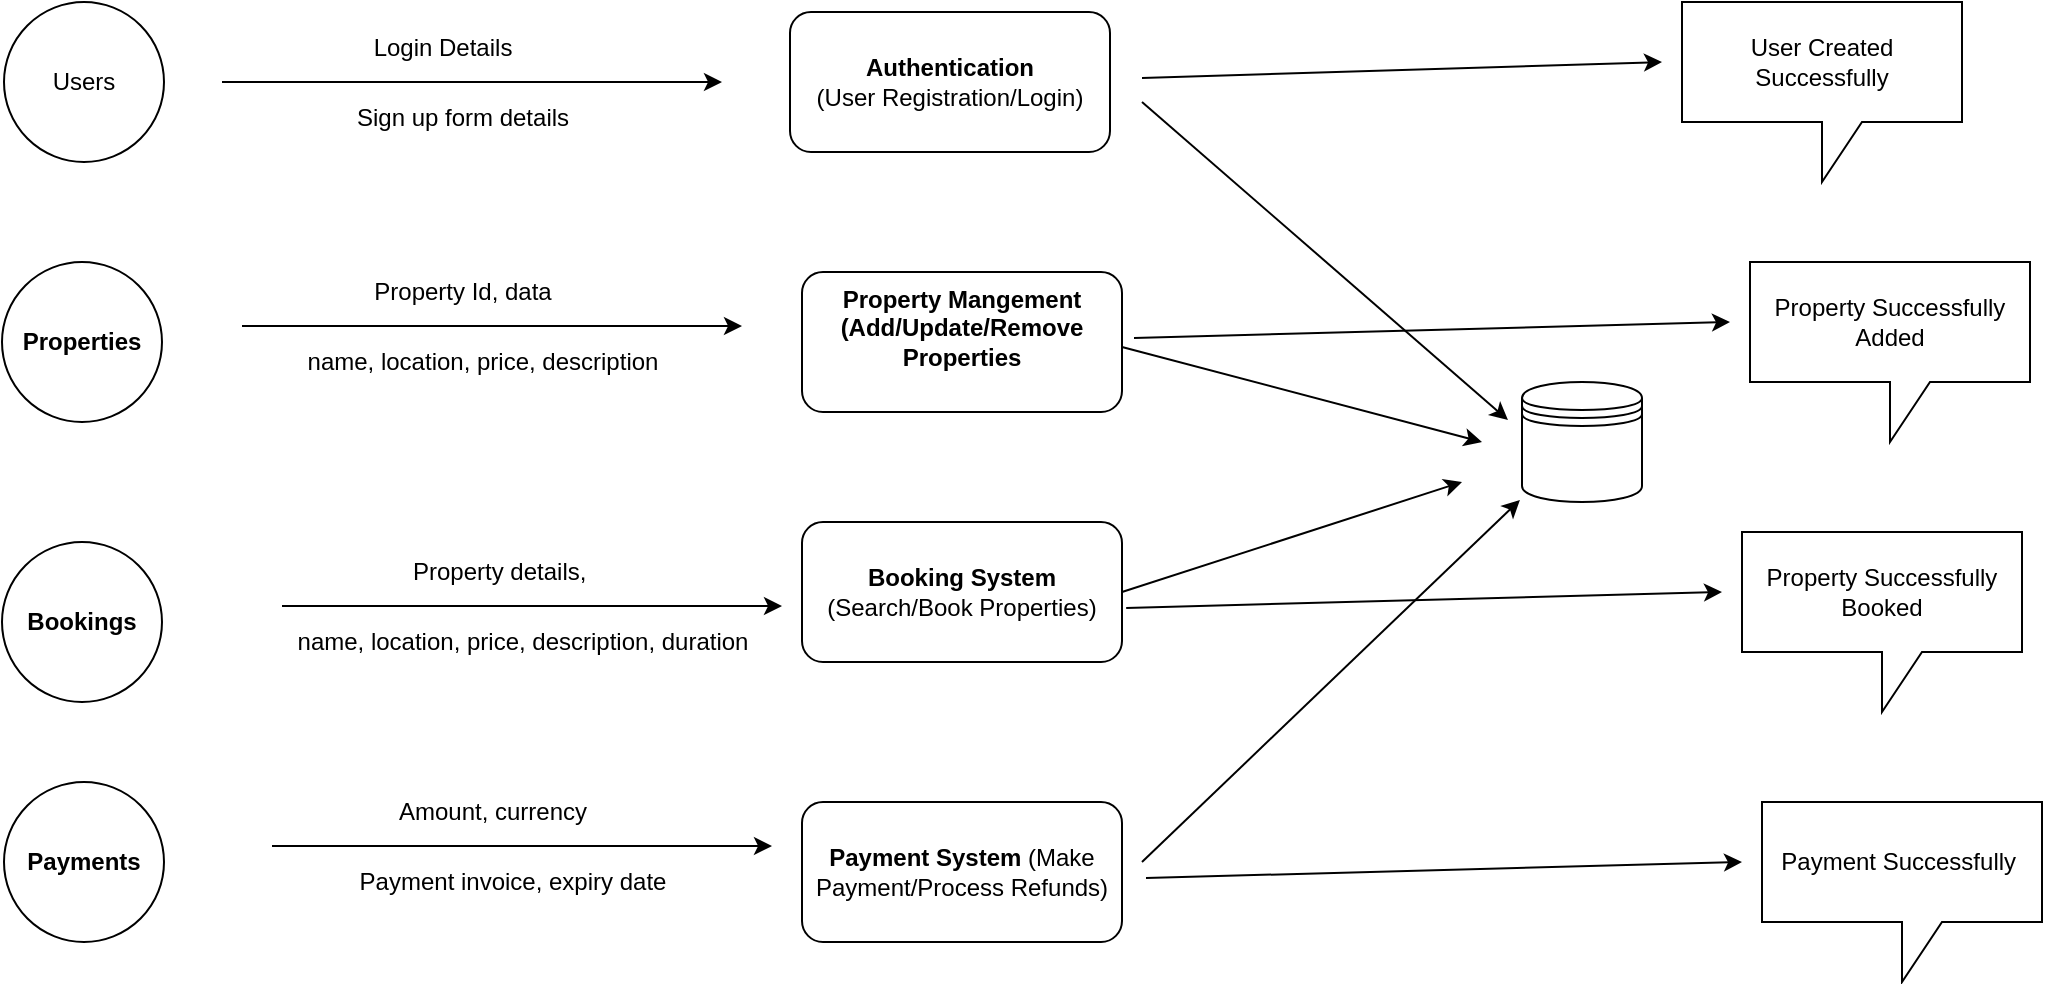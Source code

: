 <mxfile version="24.8.6">
  <diagram name="Page-1" id="NKeyilJAvVOcPBwIrFqF">
    <mxGraphModel dx="1434" dy="786" grid="1" gridSize="10" guides="1" tooltips="1" connect="1" arrows="1" fold="1" page="1" pageScale="1" pageWidth="1100" pageHeight="850" math="0" shadow="0">
      <root>
        <mxCell id="0" />
        <mxCell id="1" parent="0" />
        <mxCell id="mKtcBceMy7yZprrS7iPq-11" value="Users" style="ellipse;whiteSpace=wrap;html=1;aspect=fixed;" vertex="1" parent="1">
          <mxGeometry x="41" y="120" width="80" height="80" as="geometry" />
        </mxCell>
        <mxCell id="mKtcBceMy7yZprrS7iPq-12" value="&lt;b&gt;Authentication&lt;/b&gt;&lt;br&gt;(User Registration/Login)" style="rounded=1;whiteSpace=wrap;html=1;" vertex="1" parent="1">
          <mxGeometry x="434" y="125" width="160" height="70" as="geometry" />
        </mxCell>
        <mxCell id="mKtcBceMy7yZprrS7iPq-13" value="&lt;b&gt;Property Mangement (Add/Update/Remove Properties&lt;/b&gt;&lt;div&gt;&lt;b&gt;&lt;br&gt;&lt;/b&gt;&lt;/div&gt;" style="rounded=1;whiteSpace=wrap;html=1;" vertex="1" parent="1">
          <mxGeometry x="440" y="255" width="160" height="70" as="geometry" />
        </mxCell>
        <mxCell id="mKtcBceMy7yZprrS7iPq-14" value="&lt;span style=&quot;font-weight: 700;&quot;&gt;Properties&lt;/span&gt;" style="ellipse;whiteSpace=wrap;html=1;aspect=fixed;" vertex="1" parent="1">
          <mxGeometry x="40" y="250" width="80" height="80" as="geometry" />
        </mxCell>
        <mxCell id="mKtcBceMy7yZprrS7iPq-16" value="&lt;span style=&quot;font-weight: 700;&quot;&gt;Bookings&lt;/span&gt;" style="ellipse;whiteSpace=wrap;html=1;aspect=fixed;" vertex="1" parent="1">
          <mxGeometry x="40" y="390" width="80" height="80" as="geometry" />
        </mxCell>
        <mxCell id="mKtcBceMy7yZprrS7iPq-17" value="&lt;b&gt;Payments&lt;/b&gt;" style="ellipse;whiteSpace=wrap;html=1;aspect=fixed;" vertex="1" parent="1">
          <mxGeometry x="41" y="510" width="80" height="80" as="geometry" />
        </mxCell>
        <mxCell id="mKtcBceMy7yZprrS7iPq-18" value="&lt;div&gt;&lt;strong&gt;Booking System&lt;/strong&gt; (Search/Book Properties)&lt;b&gt;&lt;/b&gt;&lt;/div&gt;" style="rounded=1;whiteSpace=wrap;html=1;" vertex="1" parent="1">
          <mxGeometry x="440" y="380" width="160" height="70" as="geometry" />
        </mxCell>
        <mxCell id="mKtcBceMy7yZprrS7iPq-19" value="&lt;div&gt;&lt;strong&gt;Payment System&lt;/strong&gt; (Make Payment/Process Refunds)&lt;b&gt;&lt;/b&gt;&lt;/div&gt;" style="rounded=1;whiteSpace=wrap;html=1;" vertex="1" parent="1">
          <mxGeometry x="440" y="520" width="160" height="70" as="geometry" />
        </mxCell>
        <mxCell id="mKtcBceMy7yZprrS7iPq-21" value="" style="endArrow=classic;html=1;rounded=0;" edge="1" parent="1">
          <mxGeometry width="50" height="50" relative="1" as="geometry">
            <mxPoint x="150" y="160" as="sourcePoint" />
            <mxPoint x="400" y="160" as="targetPoint" />
          </mxGeometry>
        </mxCell>
        <mxCell id="mKtcBceMy7yZprrS7iPq-23" value="Login Details" style="text;html=1;align=center;verticalAlign=middle;resizable=0;points=[];autosize=1;strokeColor=none;fillColor=none;" vertex="1" parent="1">
          <mxGeometry x="215" y="128" width="90" height="30" as="geometry" />
        </mxCell>
        <mxCell id="mKtcBceMy7yZprrS7iPq-24" value="Sign up form details" style="text;html=1;align=center;verticalAlign=middle;resizable=0;points=[];autosize=1;strokeColor=none;fillColor=none;" vertex="1" parent="1">
          <mxGeometry x="205" y="163" width="130" height="30" as="geometry" />
        </mxCell>
        <mxCell id="mKtcBceMy7yZprrS7iPq-28" value="name, location, price, description" style="text;html=1;align=center;verticalAlign=middle;resizable=0;points=[];autosize=1;strokeColor=none;fillColor=none;" vertex="1" parent="1">
          <mxGeometry x="180" y="285" width="200" height="30" as="geometry" />
        </mxCell>
        <mxCell id="mKtcBceMy7yZprrS7iPq-29" value="" style="endArrow=classic;html=1;rounded=0;" edge="1" parent="1">
          <mxGeometry width="50" height="50" relative="1" as="geometry">
            <mxPoint x="160" y="282" as="sourcePoint" />
            <mxPoint x="410" y="282" as="targetPoint" />
          </mxGeometry>
        </mxCell>
        <mxCell id="mKtcBceMy7yZprrS7iPq-30" value="Property Id, data" style="text;html=1;align=center;verticalAlign=middle;resizable=0;points=[];autosize=1;strokeColor=none;fillColor=none;" vertex="1" parent="1">
          <mxGeometry x="215" y="250" width="110" height="30" as="geometry" />
        </mxCell>
        <mxCell id="mKtcBceMy7yZprrS7iPq-31" value="Property details,&amp;nbsp;" style="text;html=1;align=center;verticalAlign=middle;resizable=0;points=[];autosize=1;strokeColor=none;fillColor=none;" vertex="1" parent="1">
          <mxGeometry x="235" y="390" width="110" height="30" as="geometry" />
        </mxCell>
        <mxCell id="mKtcBceMy7yZprrS7iPq-32" value="" style="endArrow=classic;html=1;rounded=0;" edge="1" parent="1">
          <mxGeometry width="50" height="50" relative="1" as="geometry">
            <mxPoint x="180" y="422" as="sourcePoint" />
            <mxPoint x="430" y="422" as="targetPoint" />
          </mxGeometry>
        </mxCell>
        <mxCell id="mKtcBceMy7yZprrS7iPq-33" value="name, location, price, description, duration" style="text;html=1;align=center;verticalAlign=middle;resizable=0;points=[];autosize=1;strokeColor=none;fillColor=none;" vertex="1" parent="1">
          <mxGeometry x="175" y="425" width="250" height="30" as="geometry" />
        </mxCell>
        <mxCell id="mKtcBceMy7yZprrS7iPq-34" value="Amount, currency" style="text;html=1;align=center;verticalAlign=middle;resizable=0;points=[];autosize=1;strokeColor=none;fillColor=none;" vertex="1" parent="1">
          <mxGeometry x="225" y="510" width="120" height="30" as="geometry" />
        </mxCell>
        <mxCell id="mKtcBceMy7yZprrS7iPq-35" value="Payment invoice, expiry date" style="text;html=1;align=center;verticalAlign=middle;resizable=0;points=[];autosize=1;strokeColor=none;fillColor=none;" vertex="1" parent="1">
          <mxGeometry x="205" y="545" width="180" height="30" as="geometry" />
        </mxCell>
        <mxCell id="mKtcBceMy7yZprrS7iPq-36" value="" style="endArrow=classic;html=1;rounded=0;" edge="1" parent="1">
          <mxGeometry width="50" height="50" relative="1" as="geometry">
            <mxPoint x="175" y="542" as="sourcePoint" />
            <mxPoint x="425" y="542" as="targetPoint" />
          </mxGeometry>
        </mxCell>
        <mxCell id="mKtcBceMy7yZprrS7iPq-42" value="User Created Successfully" style="shape=callout;whiteSpace=wrap;html=1;perimeter=calloutPerimeter;" vertex="1" parent="1">
          <mxGeometry x="880" y="120" width="140" height="90" as="geometry" />
        </mxCell>
        <mxCell id="mKtcBceMy7yZprrS7iPq-46" value="" style="shape=datastore;whiteSpace=wrap;html=1;" vertex="1" parent="1">
          <mxGeometry x="800" y="310" width="60" height="60" as="geometry" />
        </mxCell>
        <mxCell id="mKtcBceMy7yZprrS7iPq-47" value="" style="endArrow=classic;html=1;rounded=0;entryX=-0.117;entryY=0.317;entryDx=0;entryDy=0;entryPerimeter=0;" edge="1" parent="1" target="mKtcBceMy7yZprrS7iPq-46">
          <mxGeometry width="50" height="50" relative="1" as="geometry">
            <mxPoint x="610" y="170" as="sourcePoint" />
            <mxPoint x="860" y="170" as="targetPoint" />
          </mxGeometry>
        </mxCell>
        <mxCell id="mKtcBceMy7yZprrS7iPq-48" value="" style="endArrow=classic;html=1;rounded=0;entryX=-0.017;entryY=0.983;entryDx=0;entryDy=0;entryPerimeter=0;" edge="1" parent="1" target="mKtcBceMy7yZprrS7iPq-46">
          <mxGeometry width="50" height="50" relative="1" as="geometry">
            <mxPoint x="610" y="550" as="sourcePoint" />
            <mxPoint x="809" y="545" as="targetPoint" />
          </mxGeometry>
        </mxCell>
        <mxCell id="mKtcBceMy7yZprrS7iPq-49" value="" style="endArrow=classic;html=1;rounded=0;exitX=1;exitY=0.5;exitDx=0;exitDy=0;" edge="1" parent="1" source="mKtcBceMy7yZprrS7iPq-18">
          <mxGeometry width="50" height="50" relative="1" as="geometry">
            <mxPoint x="600" y="439" as="sourcePoint" />
            <mxPoint x="770" y="360" as="targetPoint" />
          </mxGeometry>
        </mxCell>
        <mxCell id="mKtcBceMy7yZprrS7iPq-50" value="" style="endArrow=classic;html=1;rounded=0;exitX=1;exitY=0.5;exitDx=0;exitDy=0;" edge="1" parent="1">
          <mxGeometry width="50" height="50" relative="1" as="geometry">
            <mxPoint x="600" y="292.5" as="sourcePoint" />
            <mxPoint x="780" y="340" as="targetPoint" />
          </mxGeometry>
        </mxCell>
        <mxCell id="mKtcBceMy7yZprrS7iPq-51" value="" style="endArrow=classic;html=1;rounded=0;" edge="1" parent="1">
          <mxGeometry width="50" height="50" relative="1" as="geometry">
            <mxPoint x="610" y="158" as="sourcePoint" />
            <mxPoint x="870" y="150" as="targetPoint" />
          </mxGeometry>
        </mxCell>
        <mxCell id="mKtcBceMy7yZprrS7iPq-52" value="" style="endArrow=classic;html=1;rounded=0;exitX=1.013;exitY=0.614;exitDx=0;exitDy=0;exitPerimeter=0;" edge="1" parent="1" source="mKtcBceMy7yZprrS7iPq-18">
          <mxGeometry width="50" height="50" relative="1" as="geometry">
            <mxPoint x="640" y="423" as="sourcePoint" />
            <mxPoint x="900" y="415" as="targetPoint" />
          </mxGeometry>
        </mxCell>
        <mxCell id="mKtcBceMy7yZprrS7iPq-53" value="Property Successfully Booked" style="shape=callout;whiteSpace=wrap;html=1;perimeter=calloutPerimeter;" vertex="1" parent="1">
          <mxGeometry x="910" y="385" width="140" height="90" as="geometry" />
        </mxCell>
        <mxCell id="mKtcBceMy7yZprrS7iPq-54" value="" style="endArrow=classic;html=1;rounded=0;exitX=1.013;exitY=0.614;exitDx=0;exitDy=0;exitPerimeter=0;" edge="1" parent="1">
          <mxGeometry width="50" height="50" relative="1" as="geometry">
            <mxPoint x="612" y="558" as="sourcePoint" />
            <mxPoint x="910" y="550" as="targetPoint" />
          </mxGeometry>
        </mxCell>
        <mxCell id="mKtcBceMy7yZprrS7iPq-55" value="Payment Successfully&amp;nbsp;" style="shape=callout;whiteSpace=wrap;html=1;perimeter=calloutPerimeter;" vertex="1" parent="1">
          <mxGeometry x="920" y="520" width="140" height="90" as="geometry" />
        </mxCell>
        <mxCell id="mKtcBceMy7yZprrS7iPq-56" value="Property Successfully Added" style="shape=callout;whiteSpace=wrap;html=1;perimeter=calloutPerimeter;" vertex="1" parent="1">
          <mxGeometry x="914" y="250" width="140" height="90" as="geometry" />
        </mxCell>
        <mxCell id="mKtcBceMy7yZprrS7iPq-57" value="" style="endArrow=classic;html=1;rounded=0;exitX=1.013;exitY=0.614;exitDx=0;exitDy=0;exitPerimeter=0;" edge="1" parent="1">
          <mxGeometry width="50" height="50" relative="1" as="geometry">
            <mxPoint x="606" y="288" as="sourcePoint" />
            <mxPoint x="904" y="280" as="targetPoint" />
          </mxGeometry>
        </mxCell>
      </root>
    </mxGraphModel>
  </diagram>
</mxfile>
